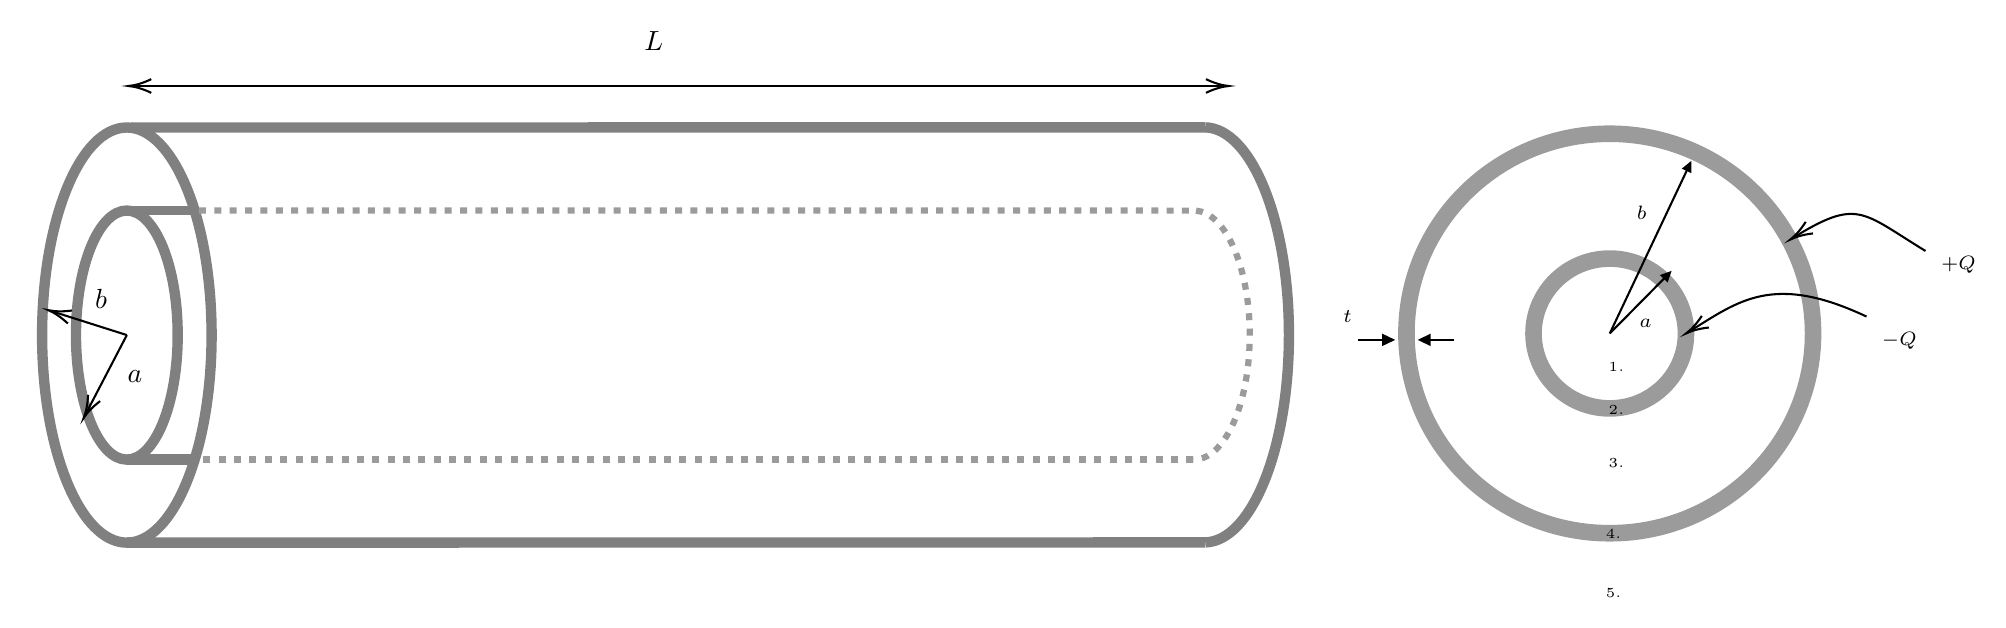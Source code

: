 

\tikzset{every picture/.style={line width=0.75pt}} %set default line width to 0.75pt        

\begin{tikzpicture}[x=0.75pt,y=0.75pt,yscale=-1,xscale=1]
%uncomment if require: \path (0,287); %set diagram left start at 0, and has height of 287

%Shape: Ellipse [id:dp2208453148451055] 
\draw  [color={rgb, 255:red, 128; green, 128; blue, 128 }  ,draw opacity=1 ][line width=3.75]  (101.67,160) .. controls (101.67,215.23) and (83.38,260) .. (60.83,260) .. controls (38.28,260) and (20,215.23) .. (20,160) .. controls (20,104.77) and (38.28,60) .. (60.83,60) .. controls (83.38,60) and (101.67,104.77) .. (101.67,160) -- cycle ;
%Shape: Ellipse [id:dp36576226396178946] 
\draw  [color={rgb, 255:red, 128; green, 128; blue, 128 }  ,draw opacity=1 ][line width=3.75]  (85.33,160) .. controls (85.33,193.14) and (74.36,220) .. (60.83,220) .. controls (47.3,220) and (36.33,193.14) .. (36.33,160) .. controls (36.33,126.86) and (47.3,100) .. (60.83,100) .. controls (74.36,100) and (85.33,126.86) .. (85.33,160) -- cycle ;
%Straight Lines [id:da319230700178891] 
\draw [color={rgb, 255:red, 128; green, 128; blue, 128 }  ,draw opacity=1 ][line width=3.75]    (580.4,259.9) -- (60.83,260) ;
%Straight Lines [id:da419062543362388] 
\draw [color={rgb, 255:red, 128; green, 128; blue, 128 }  ,draw opacity=1 ][line width=3.75]    (580.35,59.92) -- (62.87,60) ;
%Straight Lines [id:da5960144560864258] 
\draw [color={rgb, 255:red, 128; green, 128; blue, 128 }  ,draw opacity=1 ][line width=3.75]    (94.67,220) -- (60.83,220) ;
%Straight Lines [id:da29637583720063665] 
\draw [color={rgb, 255:red, 155; green, 155; blue, 155 }  ,draw opacity=1 ][line width=2.25]  [dash pattern={on 2.53pt off 3.02pt}]  (574.67,220) -- (94.67,220) ;
%Straight Lines [id:da1842571480087718] 
\draw [color={rgb, 255:red, 155; green, 155; blue, 155 }  ,draw opacity=1 ][line width=2.25]  [dash pattern={on 2.53pt off 3.02pt}]  (572.57,100.04) -- (94.67,100) ;
%Straight Lines [id:da011170673257014041] 
\draw [color={rgb, 255:red, 128; green, 128; blue, 128 }  ,draw opacity=1 ][line width=3]    (94.67,100) -- (60.83,100) ;
%Shape: Arc [id:dp7444474617591776] 
\draw  [draw opacity=0][dash pattern={on 2.53pt off 3.02pt}][line width=2.25]  (575.95,100.04) .. controls (590.34,101.23) and (601.83,127.62) .. (601.83,160) .. controls (601.83,193.14) and (589.79,220) .. (574.94,220) .. controls (574.85,220) and (574.76,220) .. (574.67,220) -- (574.94,160) -- cycle ; \draw  [color={rgb, 255:red, 155; green, 155; blue, 155 }  ,draw opacity=1 ][dash pattern={on 2.53pt off 3.02pt}][line width=2.25]  (575.95,100.04) .. controls (590.34,101.23) and (601.83,127.62) .. (601.83,160) .. controls (601.83,193.14) and (589.79,220) .. (574.94,220) .. controls (574.85,220) and (574.76,220) .. (574.67,220) ;  
%Shape: Arc [id:dp16221958382757928] 
\draw  [draw opacity=0][line width=3.75]  (580.35,59.92) .. controls (602.69,60.51) and (620.73,105.05) .. (620.73,159.91) .. controls (620.73,214.73) and (602.72,259.24) .. (580.4,259.9) -- (579.9,159.91) -- cycle ; \draw  [color={rgb, 255:red, 128; green, 128; blue, 128 }  ,draw opacity=1 ][line width=3.75]  (580.35,59.92) .. controls (602.69,60.51) and (620.73,105.05) .. (620.73,159.91) .. controls (620.73,214.73) and (602.72,259.24) .. (580.4,259.9) ;  
%Straight Lines [id:da5524401357458026] 
\draw    (60.83,160) -- (40.92,198.23) ;
\draw [shift={(40,200)}, rotate = 297.51] [color={rgb, 255:red, 0; green, 0; blue, 0 }  ][line width=0.75]    (10.93,-3.29) .. controls (6.95,-1.4) and (3.31,-0.3) .. (0,0) .. controls (3.31,0.3) and (6.95,1.4) .. (10.93,3.29)   ;
%Straight Lines [id:da8643083095953461] 
\draw    (60.83,160) -- (24.91,148.6) ;
\draw [shift={(23,148)}, rotate = 17.6] [color={rgb, 255:red, 0; green, 0; blue, 0 }  ][line width=0.75]    (10.93,-3.29) .. controls (6.95,-1.4) and (3.31,-0.3) .. (0,0) .. controls (3.31,0.3) and (6.95,1.4) .. (10.93,3.29)   ;
%Straight Lines [id:da4192315295451645] 
\draw    (63.67,40) -- (589.67,40) ;
\draw [shift={(591.67,40)}, rotate = 180] [color={rgb, 255:red, 0; green, 0; blue, 0 }  ][line width=0.75]    (10.93,-3.29) .. controls (6.95,-1.4) and (3.31,-0.3) .. (0,0) .. controls (3.31,0.3) and (6.95,1.4) .. (10.93,3.29)   ;
\draw [shift={(61.67,40)}, rotate = 0] [color={rgb, 255:red, 0; green, 0; blue, 0 }  ][line width=0.75]    (10.93,-3.29) .. controls (6.95,-1.4) and (3.31,-0.3) .. (0,0) .. controls (3.31,0.3) and (6.95,1.4) .. (10.93,3.29)   ;
%Shape: Ellipse [id:dp9575042612531395] 
\draw  [color={rgb, 255:red, 155; green, 155; blue, 155 }  ,draw opacity=1 ][line width=6]  (677.34,159.24) .. controls (677.34,106.09) and (721.19,63) .. (775.3,63) .. controls (829.4,63) and (873.25,106.09) .. (873.25,159.24) .. controls (873.25,212.39) and (829.4,255.48) .. (775.3,255.48) .. controls (721.19,255.48) and (677.34,212.39) .. (677.34,159.24) -- cycle ;
%Shape: Ellipse [id:dp4508720207307091] 
\draw  [color={rgb, 255:red, 155; green, 155; blue, 155 }  ,draw opacity=1 ][line width=6]  (738.56,159.24) .. controls (738.56,139.31) and (755.01,123.15) .. (775.3,123.15) .. controls (795.58,123.15) and (812.03,139.31) .. (812.03,159.24) .. controls (812.03,179.17) and (795.58,195.33) .. (775.3,195.33) .. controls (755.01,195.33) and (738.56,179.17) .. (738.56,159.24) -- cycle ;
%Straight Lines [id:da6074726721011641] 
\draw    (775.3,159.24) -- (802.99,131.22) ;
\draw [shift={(805.09,129.08)}, rotate = 134.66] [fill={rgb, 255:red, 0; green, 0; blue, 0 }  ][line width=0.08]  [draw opacity=0] (5.36,-2.57) -- (0,0) -- (5.36,2.57) -- cycle    ;
%Straight Lines [id:da900787956294971] 
\draw    (775.3,159.24) -- (813.33,78.79) ;
\draw [shift={(814.61,76.08)}, rotate = 115.3] [fill={rgb, 255:red, 0; green, 0; blue, 0 }  ][line width=0.08]  [draw opacity=0] (5.36,-2.57) -- (0,0) -- (5.36,2.57) -- cycle    ;
%Straight Lines [id:da5227093663000302] 
\draw    (700.44,162.32) -- (685.77,162.32) ;
\draw [shift={(682.77,162.32)}, rotate = 360] [fill={rgb, 255:red, 0; green, 0; blue, 0 }  ][line width=0.08]  [draw opacity=0] (6.25,-3) -- (0,0) -- (6.25,3) -- cycle    ;
%Straight Lines [id:da15496793616607984] 
\draw    (654.23,162.32) -- (668.9,162.32) ;
\draw [shift={(671.9,162.32)}, rotate = 180] [fill={rgb, 255:red, 0; green, 0; blue, 0 }  ][line width=0.08]  [draw opacity=0] (6.25,-3) -- (0,0) -- (6.25,3) -- cycle    ;
%Curve Lines [id:da3937397928526547] 
\draw    (899.01,151.09) .. controls (853.73,129.77) and (837.16,143.77) .. (813.49,158.35) ;
\draw [shift={(812.03,159.24)}, rotate = 328.68] [color={rgb, 255:red, 0; green, 0; blue, 0 }  ][line width=0.75]    (10.93,-3.29) .. controls (6.95,-1.4) and (3.31,-0.3) .. (0,0) .. controls (3.31,0.3) and (6.95,1.4) .. (10.93,3.29)   ;
%Curve Lines [id:da31324184841540537] 
\draw    (927.42,119.48) .. controls (896.62,100.73) and (894.84,93.86) .. (863.62,113.14) ;
\draw [shift={(862.18,114.04)}, rotate = 327.99] [color={rgb, 255:red, 0; green, 0; blue, 0 }  ][line width=0.75]    (10.93,-3.29) .. controls (6.95,-1.4) and (3.31,-0.3) .. (0,0) .. controls (3.31,0.3) and (6.95,1.4) .. (10.93,3.29)   ;

% Text Node
\draw (44,136.4) node [anchor=north west][inner sep=0.75pt]    {$b$};
% Text Node
\draw (59.67,175.4) node [anchor=north west][inner sep=0.75pt]    {$a$};
% Text Node
\draw (308.67,12.4) node [anchor=north west][inner sep=0.75pt]    {$L$};
% Text Node
\draw (788.22,150.92) node [anchor=north west][inner sep=0.75pt]  [font=\scriptsize]  {$a$};
% Text Node
\draw (786.86,96.56) node [anchor=north west][inner sep=0.75pt]  [font=\scriptsize]  {$b$};
% Text Node
\draw (645.51,146.84) node [anchor=north west][inner sep=0.75pt]  [font=\scriptsize]  {$t$};
% Text Node
\draw (773.27,171.95) node [anchor=north west][inner sep=0.75pt]  [font=\tiny]  {$1.$};
% Text Node
\draw (773.27,218.16) node [anchor=north west][inner sep=0.75pt]  [font=\tiny]  {$3.$};
% Text Node
\draw (771.91,280.68) node [anchor=north west][inner sep=0.75pt]  [font=\tiny]  {$5.$};
% Text Node
\draw (773.27,192.34) node [anchor=north west][inner sep=0.75pt]  [font=\tiny]  {$2.$};
% Text Node
\draw (771.91,252.14) node [anchor=north west][inner sep=0.75pt]  [font=\tiny]  {$4.$};
% Text Node
\draw (904.96,157.36) node [anchor=north west][inner sep=0.75pt]  [font=\scriptsize]  {$-Q$};
% Text Node
\draw (933.55,120.31) node [anchor=north west][inner sep=0.75pt]  [font=\scriptsize]  {$+Q$};


\end{tikzpicture}
